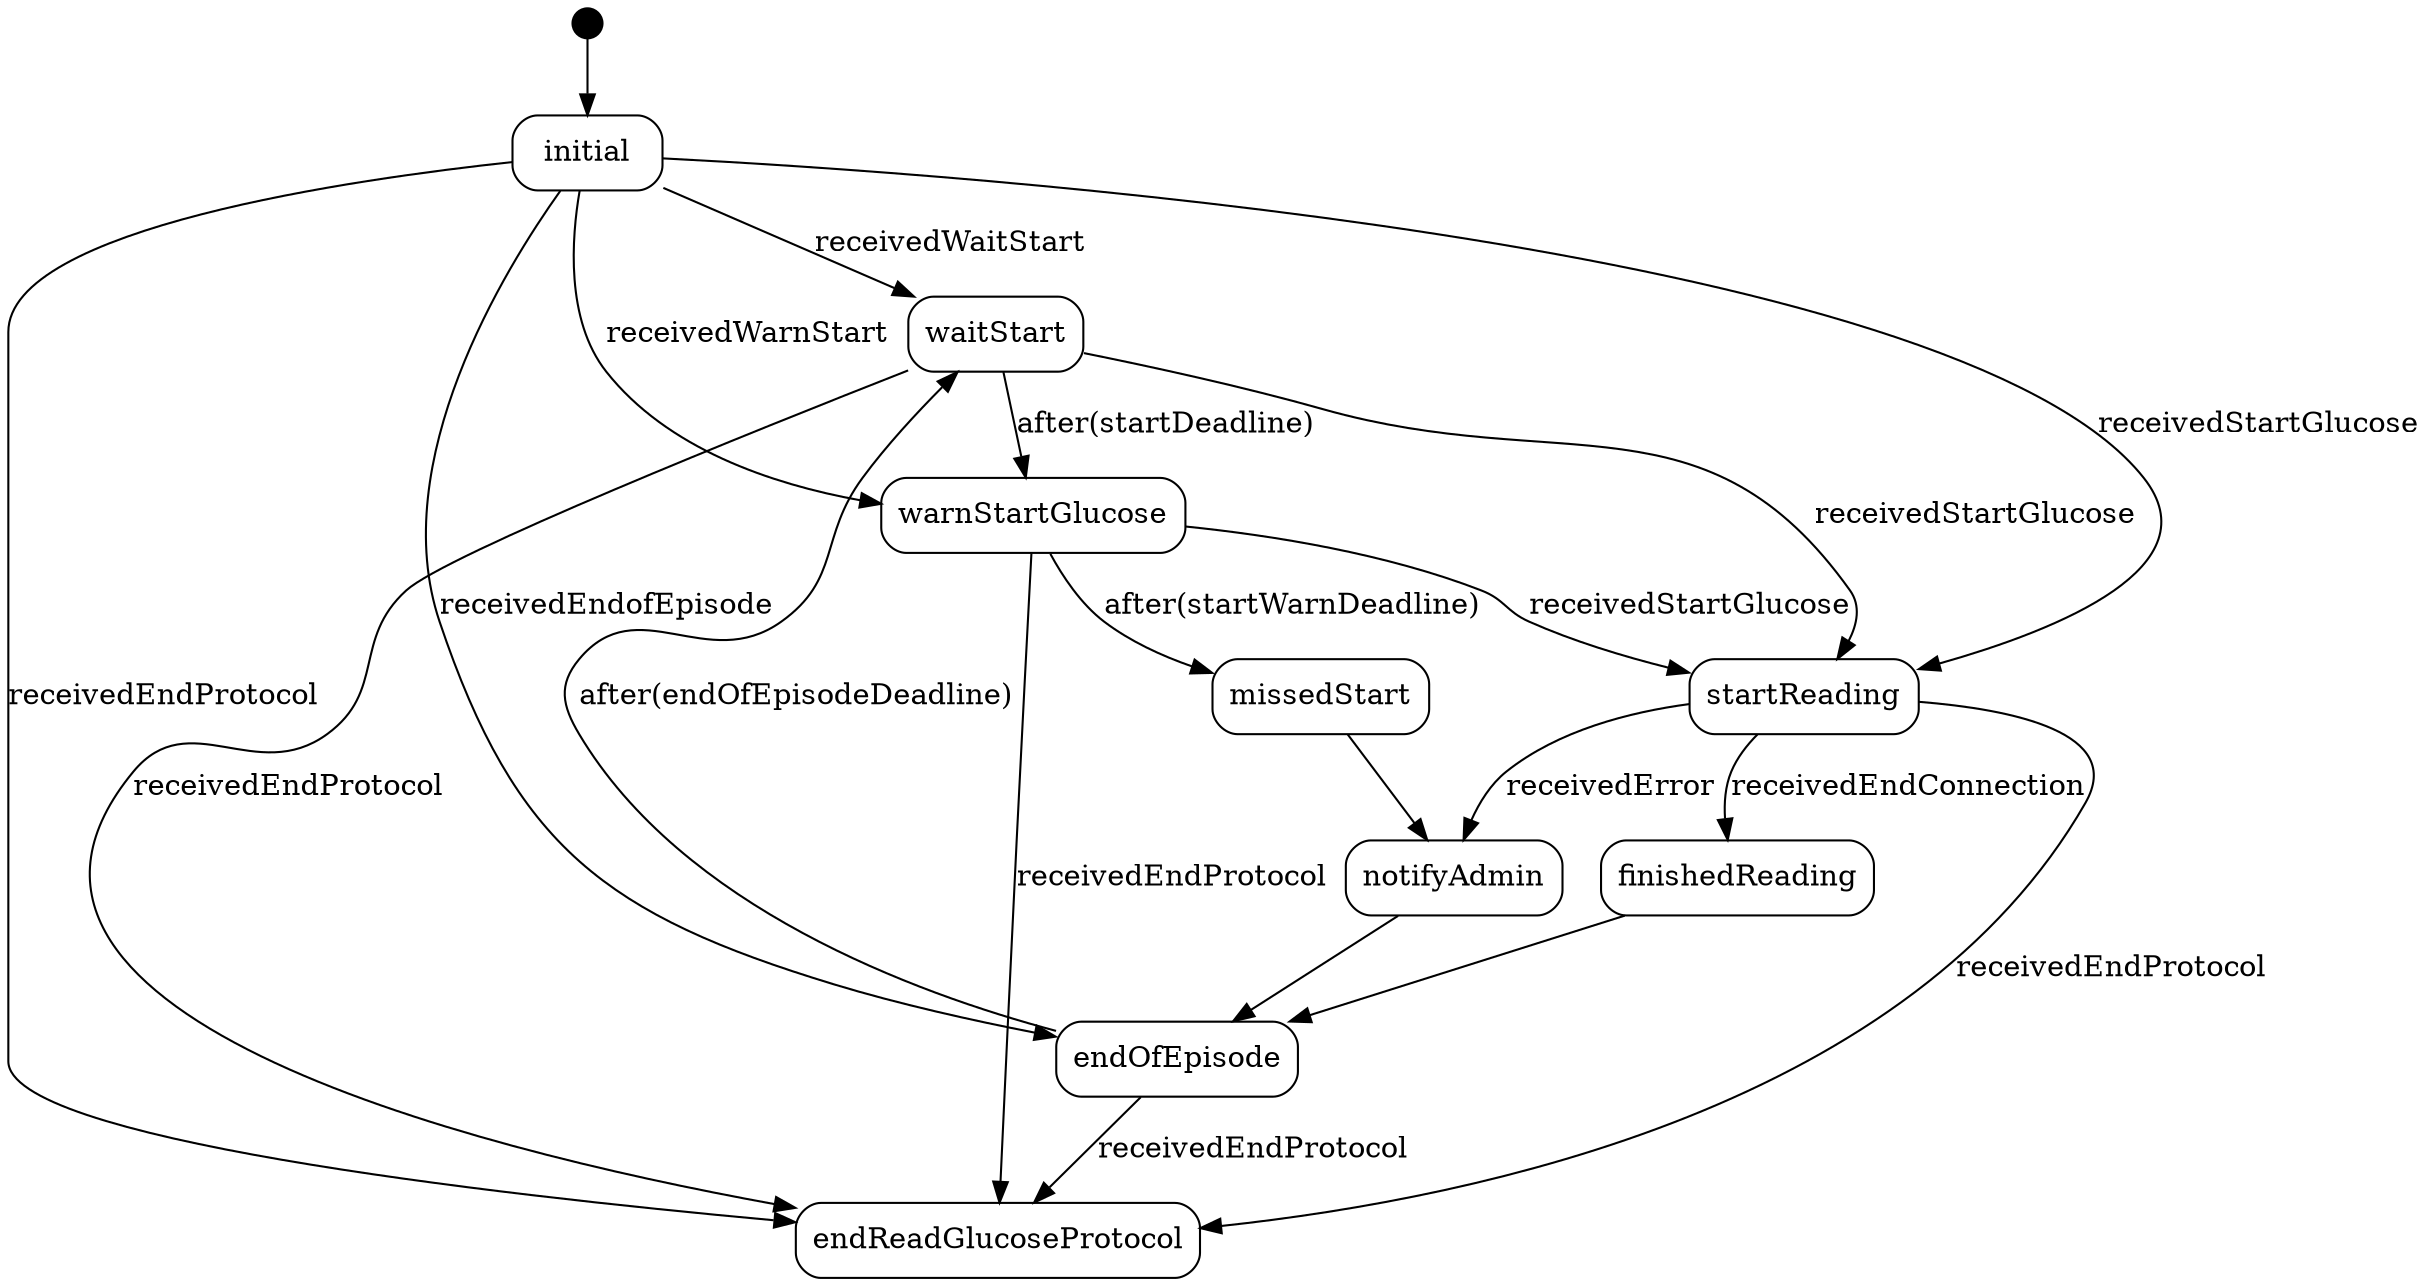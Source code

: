 // Code generated by Umple 1.35.0.7523.c616a4dce

digraph "model" {
  compound = true;

  // Class: ReadGlucoseBase

    // Top and Bottom Level StateMachine: state
    
    // Start states are shown as a black circle
    node [ratio="auto" shape = point, fillcolor="black", width=0.2 ];
    start_ReadGlucoseBase_state [ tooltip = "Class ReadGlucoseBase, SM state, State start" ];
    
        
    // Format for normal states
    node [ratio="auto" shape = rectangle, width=1,style=rounded];
    
      // State: initial

      ReadGlucoseBase_state_initial [label = initial, tooltip = "Class ReadGlucoseBase, SM state, State initial&#13;Entry:
   stateNotify(&quot;initial&quot;);", URL="javascript:Action.stateClicked(\"ReadGlucoseBase^*^state^*^initial\")"];
      // End State: initial

      // State: waitStart

      ReadGlucoseBase_state_waitStart [label = waitStart, tooltip = "Class ReadGlucoseBase, SM state, State waitStart&#13;Entry:
   stateNotify(&quot;waitStart&quot;);", URL="javascript:Action.stateClicked(\"ReadGlucoseBase^*^state^*^waitStart\")"];
      // End State: waitStart

      // State: warnStartGlucose

      ReadGlucoseBase_state_warnStartGlucose [label = warnStartGlucose, tooltip = "Class ReadGlucoseBase, SM state, State warnStartGlucose&#13;Entry:
   stateNotify(&quot;warnStartGlucose&quot;);", URL="javascript:Action.stateClicked(\"ReadGlucoseBase^*^state^*^warnStartGlucose\")"];
      // End State: warnStartGlucose

      // State: startReading

      ReadGlucoseBase_state_startReading [label = startReading, tooltip = "Class ReadGlucoseBase, SM state, State startReading&#13;Entry:
   stateNotify(&quot;startReading&quot;);", URL="javascript:Action.stateClicked(\"ReadGlucoseBase^*^state^*^startReading\")"];
      // End State: startReading

      // State: finishedReading

      ReadGlucoseBase_state_finishedReading [label = finishedReading, tooltip = "Class ReadGlucoseBase, SM state, State finishedReading&#13;Entry:
   stateNotify(&quot;finishedReading&quot;);", URL="javascript:Action.stateClicked(\"ReadGlucoseBase^*^state^*^finishedReading\")"];
      // End State: finishedReading

      // State: missedStart

      ReadGlucoseBase_state_missedStart [label = missedStart, tooltip = "Class ReadGlucoseBase, SM state, State missedStart&#13;Entry:
   stateNotify(&quot;missedStart&quot;);", URL="javascript:Action.stateClicked(\"ReadGlucoseBase^*^state^*^missedStart\")"];
      // End State: missedStart

      // State: notifyAdmin

      ReadGlucoseBase_state_notifyAdmin [label = notifyAdmin, tooltip = "Class ReadGlucoseBase, SM state, State notifyAdmin&#13;Entry:
   stateNotify(&quot;notifyAdmin&quot;);", URL="javascript:Action.stateClicked(\"ReadGlucoseBase^*^state^*^notifyAdmin\")"];
      // End State: notifyAdmin

      // State: endOfEpisode

      ReadGlucoseBase_state_endOfEpisode [label = endOfEpisode, tooltip = "Class ReadGlucoseBase, SM state, State endOfEpisode&#13;Entry:
   stateNotify(&quot;endOfEpisode&quot;);", URL="javascript:Action.stateClicked(\"ReadGlucoseBase^*^state^*^endOfEpisode\")"];
      // End State: endOfEpisode

      // State: endReadGlucoseProtocol

      ReadGlucoseBase_state_endReadGlucoseProtocol [label = endReadGlucoseProtocol, tooltip = "Class ReadGlucoseBase, SM state, State endReadGlucoseProtocol&#13;Entry:
   stateNotify(&quot;endReadGlucoseProtocol&quot;);", URL="javascript:Action.stateClicked(\"ReadGlucoseBase^*^state^*^endReadGlucoseProtocol\")"];
      // End State: endReadGlucoseProtocol
    // End Top and Bottom Level StateMachine: state

  // All transitions
    start_ReadGlucoseBase_state -> ReadGlucoseBase_state_initial [  tooltip = "start to initial", URL="javascript:Action.transitionClicked(\"null\")" ] ;
    ReadGlucoseBase_state_initial -> ReadGlucoseBase_state_waitStart [  label = "receivedWaitStart", tooltip = "From initial to waitStart on receivedWaitStart", URL="javascript:Action.transitionClicked(\"ReadGlucoseBase*^*state*^*receivedWaitStart*^*initial*^*waitStart*^*\")" ] ;
  
  ReadGlucoseBase_state_endOfEpisode -> ReadGlucoseBase_state_waitStart [  label = "after(endOfEpisodeDeadline)", tooltip = "From endOfEpisode to waitStart after(endOfEpisodeDeadline)", URL="javascript:Action.transitionClicked(\"ReadGlucoseBase*^*state*^*after(endOfEpisodeDeadline)*^*endOfEpisode*^*waitStart*^*\")" ] ;
  
  ReadGlucoseBase_state_initial -> ReadGlucoseBase_state_warnStartGlucose [  label = "receivedWarnStart", tooltip = "From initial to warnStartGlucose on receivedWarnStart", URL="javascript:Action.transitionClicked(\"ReadGlucoseBase*^*state*^*receivedWarnStart*^*initial*^*warnStartGlucose*^*\")" ] ;
  
  ReadGlucoseBase_state_waitStart -> ReadGlucoseBase_state_warnStartGlucose [  label = "after(startDeadline)", tooltip = "From waitStart to warnStartGlucose after(startDeadline)", URL="javascript:Action.transitionClicked(\"ReadGlucoseBase*^*state*^*after(startDeadline)*^*waitStart*^*warnStartGlucose*^*\")" ] ;
  
  ReadGlucoseBase_state_initial -> ReadGlucoseBase_state_startReading [  label = "receivedStartGlucose", tooltip = "From initial to startReading on receivedStartGlucose", URL="javascript:Action.transitionClicked(\"ReadGlucoseBase*^*state*^*receivedStartGlucose*^*initial*^*startReading*^*\")" ] ;
  
  ReadGlucoseBase_state_waitStart -> ReadGlucoseBase_state_startReading [  label = "receivedStartGlucose", tooltip = "From waitStart to startReading on receivedStartGlucose", URL="javascript:Action.transitionClicked(\"ReadGlucoseBase*^*state*^*receivedStartGlucose*^*waitStart*^*startReading*^*\")" ] ;
  
  ReadGlucoseBase_state_warnStartGlucose -> ReadGlucoseBase_state_startReading [  label = "receivedStartGlucose", tooltip = "From warnStartGlucose to startReading on receivedStartGlucose", URL="javascript:Action.transitionClicked(\"ReadGlucoseBase*^*state*^*receivedStartGlucose*^*warnStartGlucose*^*startReading*^*\")" ] ;
  
  ReadGlucoseBase_state_startReading -> ReadGlucoseBase_state_finishedReading [  label = "receivedEndConnection", tooltip = "From startReading to finishedReading on receivedEndConnection", URL="javascript:Action.transitionClicked(\"ReadGlucoseBase*^*state*^*receivedEndConnection*^*startReading*^*finishedReading*^*\")" ] ;
  
  ReadGlucoseBase_state_warnStartGlucose -> ReadGlucoseBase_state_missedStart [  label = "after(startWarnDeadline)", tooltip = "From warnStartGlucose to missedStart after(startWarnDeadline)", URL="javascript:Action.transitionClicked(\"ReadGlucoseBase*^*state*^*after(startWarnDeadline)*^*warnStartGlucose*^*missedStart*^*\")" ] ;
  
  ReadGlucoseBase_state_startReading -> ReadGlucoseBase_state_notifyAdmin [  label = "receivedError", tooltip = "From startReading to notifyAdmin on receivedError", URL="javascript:Action.transitionClicked(\"ReadGlucoseBase*^*state*^*receivedError*^*startReading*^*notifyAdmin*^*\")" ] ;
  
  ReadGlucoseBase_state_missedStart -> ReadGlucoseBase_state_notifyAdmin [  tooltip = "From missedStart to notifyAdmin automatically", URL="javascript:Action.transitionClicked(\"ReadGlucoseBase*^*state*^**^*missedStart*^*notifyAdmin*^*\")" ] ;
  
  ReadGlucoseBase_state_initial -> ReadGlucoseBase_state_endOfEpisode [  label = "receivedEndofEpisode", tooltip = "From initial to endOfEpisode on receivedEndofEpisode", URL="javascript:Action.transitionClicked(\"ReadGlucoseBase*^*state*^*receivedEndofEpisode*^*initial*^*endOfEpisode*^*\")" ] ;
  
  ReadGlucoseBase_state_finishedReading -> ReadGlucoseBase_state_endOfEpisode [  tooltip = "From finishedReading to endOfEpisode automatically", URL="javascript:Action.transitionClicked(\"ReadGlucoseBase*^*state*^**^*finishedReading*^*endOfEpisode*^*\")" ] ;
  
  ReadGlucoseBase_state_notifyAdmin -> ReadGlucoseBase_state_endOfEpisode [  tooltip = "From notifyAdmin to endOfEpisode automatically", URL="javascript:Action.transitionClicked(\"ReadGlucoseBase*^*state*^**^*notifyAdmin*^*endOfEpisode*^*\")" ] ;
  
  ReadGlucoseBase_state_initial -> ReadGlucoseBase_state_endReadGlucoseProtocol [  label = "receivedEndProtocol", tooltip = "From initial to endReadGlucoseProtocol on receivedEndProtocol", URL="javascript:Action.transitionClicked(\"ReadGlucoseBase*^*state*^*receivedEndProtocol*^*initial*^*endReadGlucoseProtocol*^*\")" ] ;
  
  ReadGlucoseBase_state_waitStart -> ReadGlucoseBase_state_endReadGlucoseProtocol [  label = "receivedEndProtocol", tooltip = "From waitStart to endReadGlucoseProtocol on receivedEndProtocol", URL="javascript:Action.transitionClicked(\"ReadGlucoseBase*^*state*^*receivedEndProtocol*^*waitStart*^*endReadGlucoseProtocol*^*\")" ] ;
  
  ReadGlucoseBase_state_warnStartGlucose -> ReadGlucoseBase_state_endReadGlucoseProtocol [  label = "receivedEndProtocol", tooltip = "From warnStartGlucose to endReadGlucoseProtocol on receivedEndProtocol", URL="javascript:Action.transitionClicked(\"ReadGlucoseBase*^*state*^*receivedEndProtocol*^*warnStartGlucose*^*endReadGlucoseProtocol*^*\")" ] ;
  
  ReadGlucoseBase_state_startReading -> ReadGlucoseBase_state_endReadGlucoseProtocol [  label = "receivedEndProtocol", tooltip = "From startReading to endReadGlucoseProtocol on receivedEndProtocol", URL="javascript:Action.transitionClicked(\"ReadGlucoseBase*^*state*^*receivedEndProtocol*^*startReading*^*endReadGlucoseProtocol*^*\")" ] ;
  
  ReadGlucoseBase_state_endOfEpisode -> ReadGlucoseBase_state_endReadGlucoseProtocol [  label = "receivedEndProtocol", tooltip = "From endOfEpisode to endReadGlucoseProtocol on receivedEndProtocol", URL="javascript:Action.transitionClicked(\"ReadGlucoseBase*^*state*^*receivedEndProtocol*^*endOfEpisode*^*endReadGlucoseProtocol*^*\")" ] ;
  

}
